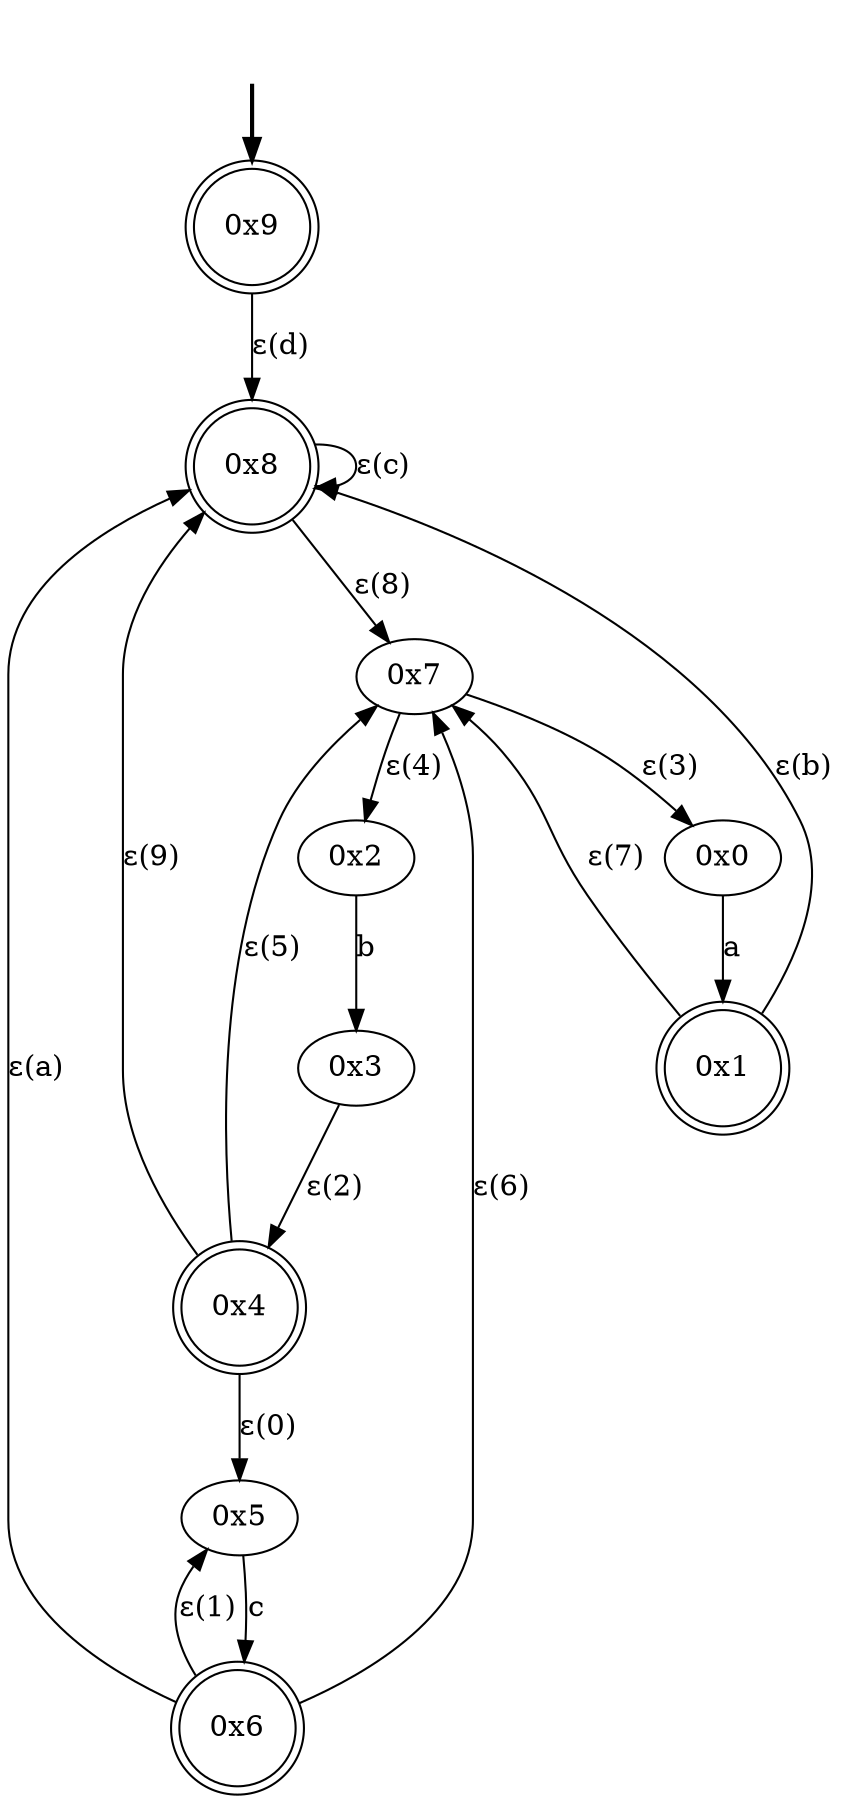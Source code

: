 digraph {
	fake [style=invisible]
	"0x9" [root=true shape=doublecircle]
	"0x0"
	"0x3"
	"0x8" [shape=doublecircle]
	"0x6" [shape=doublecircle]
	"0x7"
	"0x2"
	"0x4" [shape=doublecircle]
	"0x1" [shape=doublecircle]
	"0x5"
	fake -> "0x9" [style=bold]
	"0x0" -> "0x1" [label=a]
	"0x2" -> "0x3" [label=b]
	"0x4" -> "0x5" [label="ε(0)"]
	"0x5" -> "0x6" [label=c]
	"0x6" -> "0x5" [label="ε(1)"]
	"0x3" -> "0x4" [label="ε(2)"]
	"0x7" -> "0x0" [label="ε(3)"]
	"0x7" -> "0x2" [label="ε(4)"]
	"0x4" -> "0x7" [label="ε(5)"]
	"0x6" -> "0x7" [label="ε(6)"]
	"0x1" -> "0x7" [label="ε(7)"]
	"0x8" -> "0x7" [label="ε(8)"]
	"0x4" -> "0x8" [label="ε(9)"]
	"0x6" -> "0x8" [label="ε(a)"]
	"0x1" -> "0x8" [label="ε(b)"]
	"0x8" -> "0x8" [label="ε(c)"]
	"0x9" -> "0x8" [label="ε(d)"]
}
